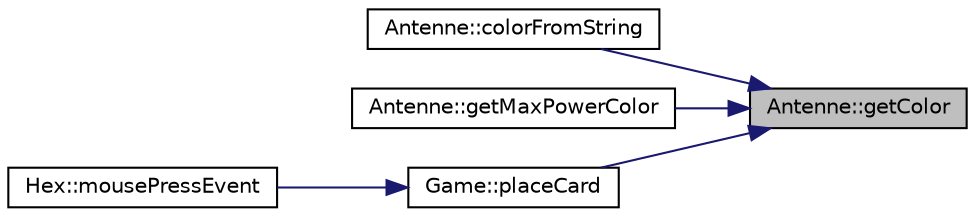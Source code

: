 digraph "Antenne::getColor"
{
 // LATEX_PDF_SIZE
  edge [fontname="Helvetica",fontsize="10",labelfontname="Helvetica",labelfontsize="10"];
  node [fontname="Helvetica",fontsize="10",shape=record];
  rankdir="RL";
  Node29 [label="Antenne::getColor",height=0.2,width=0.4,color="black", fillcolor="grey75", style="filled", fontcolor="black",tooltip="retourne la couleur de l'antenne"];
  Node29 -> Node30 [dir="back",color="midnightblue",fontsize="10",style="solid",fontname="Helvetica"];
  Node30 [label="Antenne::colorFromString",height=0.2,width=0.4,color="black", fillcolor="white", style="filled",URL="$class_antenne.html#a70d1fbace3f59ef61d5f8045ccd9a036",tooltip=" "];
  Node29 -> Node31 [dir="back",color="midnightblue",fontsize="10",style="solid",fontname="Helvetica"];
  Node31 [label="Antenne::getMaxPowerColor",height=0.2,width=0.4,color="black", fillcolor="white", style="filled",URL="$class_antenne.html#ad705e0054c8c14bf1be9542c46fb5eb4",tooltip=" "];
  Node29 -> Node32 [dir="back",color="midnightblue",fontsize="10",style="solid",fontname="Helvetica"];
  Node32 [label="Game::placeCard",height=0.2,width=0.4,color="black", fillcolor="white", style="filled",URL="$class_game.html#a899968e870a05be0ca685138fbe12fda",tooltip="methode pour plusieurs action sur la scene"];
  Node32 -> Node33 [dir="back",color="midnightblue",fontsize="10",style="solid",fontname="Helvetica"];
  Node33 [label="Hex::mousePressEvent",height=0.2,width=0.4,color="black", fillcolor="white", style="filled",URL="$class_hex.html#a56c086c58855a7996e83d88fd5e7916b",tooltip=" "];
}
